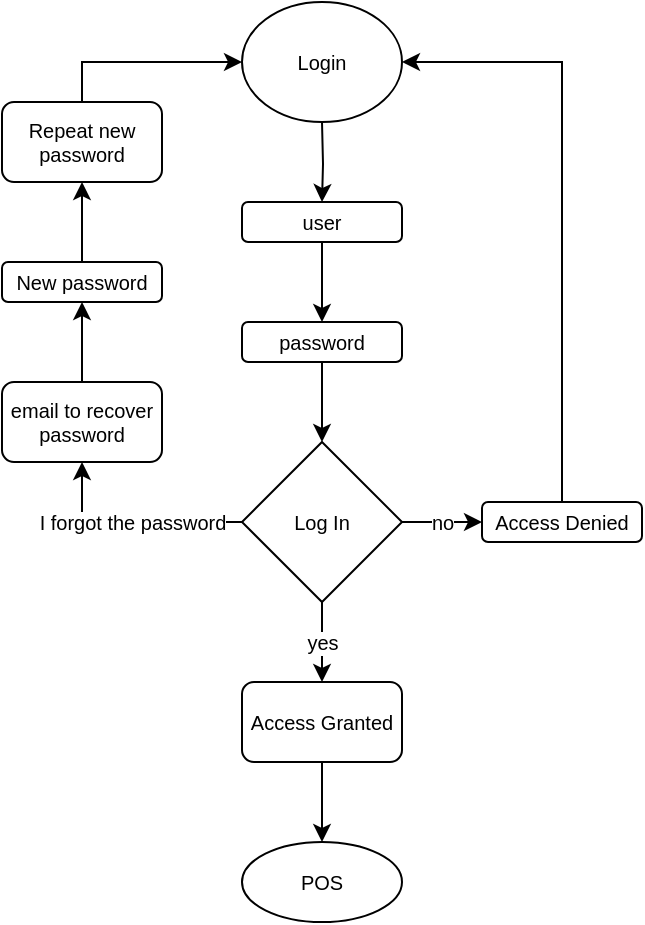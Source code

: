 <mxfile version="20.6.0" type="github">
  <diagram id="C5RBs43oDa-KdzZeNtuy" name="Page-1">
    <mxGraphModel dx="1483" dy="781" grid="1" gridSize="10" guides="1" tooltips="1" connect="1" arrows="1" fold="1" page="1" pageScale="1" pageWidth="827" pageHeight="1169" math="0" shadow="0">
      <root>
        <mxCell id="WIyWlLk6GJQsqaUBKTNV-0" />
        <mxCell id="WIyWlLk6GJQsqaUBKTNV-1" parent="WIyWlLk6GJQsqaUBKTNV-0" />
        <mxCell id="kBXaLkP5OSyUrR2uqj21-2" value="no" style="edgeStyle=orthogonalEdgeStyle;rounded=0;orthogonalLoop=1;jettySize=auto;html=1;fontSize=10;align=center;" edge="1" parent="WIyWlLk6GJQsqaUBKTNV-1" source="kBXaLkP5OSyUrR2uqj21-0" target="kBXaLkP5OSyUrR2uqj21-1">
          <mxGeometry relative="1" as="geometry" />
        </mxCell>
        <mxCell id="kBXaLkP5OSyUrR2uqj21-15" value="yes" style="edgeStyle=orthogonalEdgeStyle;rounded=0;orthogonalLoop=1;jettySize=auto;html=1;fontSize=10;align=center;" edge="1" parent="WIyWlLk6GJQsqaUBKTNV-1" source="kBXaLkP5OSyUrR2uqj21-0" target="kBXaLkP5OSyUrR2uqj21-14">
          <mxGeometry relative="1" as="geometry" />
        </mxCell>
        <mxCell id="kBXaLkP5OSyUrR2uqj21-19" value="I forgot the password" style="edgeStyle=orthogonalEdgeStyle;rounded=0;orthogonalLoop=1;jettySize=auto;html=1;fontSize=10;align=center;" edge="1" parent="WIyWlLk6GJQsqaUBKTNV-1" source="kBXaLkP5OSyUrR2uqj21-0" target="kBXaLkP5OSyUrR2uqj21-18">
          <mxGeometry relative="1" as="geometry">
            <Array as="points">
              <mxPoint x="294" y="300" />
            </Array>
          </mxGeometry>
        </mxCell>
        <mxCell id="kBXaLkP5OSyUrR2uqj21-0" value="Log In" style="rhombus;whiteSpace=wrap;html=1;fontSize=10;align=center;" vertex="1" parent="WIyWlLk6GJQsqaUBKTNV-1">
          <mxGeometry x="374" y="260" width="80" height="80" as="geometry" />
        </mxCell>
        <mxCell id="kBXaLkP5OSyUrR2uqj21-13" style="edgeStyle=orthogonalEdgeStyle;rounded=0;orthogonalLoop=1;jettySize=auto;html=1;entryX=1;entryY=0.5;entryDx=0;entryDy=0;exitX=0.5;exitY=0;exitDx=0;exitDy=0;fontSize=10;align=center;" edge="1" parent="WIyWlLk6GJQsqaUBKTNV-1" source="kBXaLkP5OSyUrR2uqj21-1">
          <mxGeometry relative="1" as="geometry">
            <mxPoint x="454.0" y="70" as="targetPoint" />
            <Array as="points">
              <mxPoint x="534" y="70" />
            </Array>
          </mxGeometry>
        </mxCell>
        <mxCell id="kBXaLkP5OSyUrR2uqj21-1" value="Access Denied" style="rounded=1;whiteSpace=wrap;html=1;fontSize=10;align=center;" vertex="1" parent="WIyWlLk6GJQsqaUBKTNV-1">
          <mxGeometry x="494" y="290" width="80" height="20" as="geometry" />
        </mxCell>
        <mxCell id="kBXaLkP5OSyUrR2uqj21-6" value="" style="edgeStyle=orthogonalEdgeStyle;rounded=0;orthogonalLoop=1;jettySize=auto;html=1;fontSize=10;align=center;" edge="1" parent="WIyWlLk6GJQsqaUBKTNV-1" target="kBXaLkP5OSyUrR2uqj21-5">
          <mxGeometry relative="1" as="geometry">
            <mxPoint x="414.0" y="100" as="sourcePoint" />
          </mxGeometry>
        </mxCell>
        <mxCell id="kBXaLkP5OSyUrR2uqj21-8" value="" style="edgeStyle=orthogonalEdgeStyle;rounded=0;orthogonalLoop=1;jettySize=auto;html=1;fontSize=10;align=center;" edge="1" parent="WIyWlLk6GJQsqaUBKTNV-1" source="kBXaLkP5OSyUrR2uqj21-5" target="kBXaLkP5OSyUrR2uqj21-7">
          <mxGeometry relative="1" as="geometry" />
        </mxCell>
        <mxCell id="kBXaLkP5OSyUrR2uqj21-5" value="user" style="rounded=1;whiteSpace=wrap;html=1;fontSize=10;align=center;" vertex="1" parent="WIyWlLk6GJQsqaUBKTNV-1">
          <mxGeometry x="374" y="140" width="80" height="20" as="geometry" />
        </mxCell>
        <mxCell id="kBXaLkP5OSyUrR2uqj21-10" value="" style="edgeStyle=orthogonalEdgeStyle;rounded=0;orthogonalLoop=1;jettySize=auto;html=1;fontSize=10;align=center;" edge="1" parent="WIyWlLk6GJQsqaUBKTNV-1" source="kBXaLkP5OSyUrR2uqj21-7" target="kBXaLkP5OSyUrR2uqj21-0">
          <mxGeometry relative="1" as="geometry" />
        </mxCell>
        <mxCell id="kBXaLkP5OSyUrR2uqj21-7" value="password" style="rounded=1;whiteSpace=wrap;html=1;fontSize=10;align=center;" vertex="1" parent="WIyWlLk6GJQsqaUBKTNV-1">
          <mxGeometry x="374" y="200" width="80" height="20" as="geometry" />
        </mxCell>
        <mxCell id="kBXaLkP5OSyUrR2uqj21-17" value="" style="edgeStyle=orthogonalEdgeStyle;rounded=0;orthogonalLoop=1;jettySize=auto;html=1;fontSize=10;align=center;" edge="1" parent="WIyWlLk6GJQsqaUBKTNV-1" source="kBXaLkP5OSyUrR2uqj21-14">
          <mxGeometry relative="1" as="geometry">
            <mxPoint x="414.0" y="460.0" as="targetPoint" />
          </mxGeometry>
        </mxCell>
        <mxCell id="kBXaLkP5OSyUrR2uqj21-14" value="Access Granted" style="rounded=1;whiteSpace=wrap;html=1;fontSize=10;align=center;" vertex="1" parent="WIyWlLk6GJQsqaUBKTNV-1">
          <mxGeometry x="374" y="380" width="80" height="40" as="geometry" />
        </mxCell>
        <mxCell id="kBXaLkP5OSyUrR2uqj21-22" value="" style="edgeStyle=orthogonalEdgeStyle;rounded=0;orthogonalLoop=1;jettySize=auto;html=1;fontSize=10;align=center;" edge="1" parent="WIyWlLk6GJQsqaUBKTNV-1" source="kBXaLkP5OSyUrR2uqj21-18" target="kBXaLkP5OSyUrR2uqj21-21">
          <mxGeometry relative="1" as="geometry" />
        </mxCell>
        <mxCell id="kBXaLkP5OSyUrR2uqj21-18" value="email to recover password" style="rounded=1;whiteSpace=wrap;html=1;fontSize=10;align=center;" vertex="1" parent="WIyWlLk6GJQsqaUBKTNV-1">
          <mxGeometry x="254" y="230" width="80" height="40" as="geometry" />
        </mxCell>
        <mxCell id="kBXaLkP5OSyUrR2uqj21-25" value="" style="edgeStyle=orthogonalEdgeStyle;rounded=0;orthogonalLoop=1;jettySize=auto;html=1;fontSize=10;align=center;" edge="1" parent="WIyWlLk6GJQsqaUBKTNV-1" source="kBXaLkP5OSyUrR2uqj21-21" target="kBXaLkP5OSyUrR2uqj21-24">
          <mxGeometry relative="1" as="geometry" />
        </mxCell>
        <mxCell id="kBXaLkP5OSyUrR2uqj21-21" value="New password" style="rounded=1;whiteSpace=wrap;html=1;fontSize=10;align=center;" vertex="1" parent="WIyWlLk6GJQsqaUBKTNV-1">
          <mxGeometry x="254" y="170" width="80" height="20" as="geometry" />
        </mxCell>
        <mxCell id="kBXaLkP5OSyUrR2uqj21-26" style="edgeStyle=orthogonalEdgeStyle;rounded=0;orthogonalLoop=1;jettySize=auto;html=1;entryX=0;entryY=0.5;entryDx=0;entryDy=0;fontSize=10;align=center;" edge="1" parent="WIyWlLk6GJQsqaUBKTNV-1" source="kBXaLkP5OSyUrR2uqj21-24">
          <mxGeometry relative="1" as="geometry">
            <mxPoint x="374.0" y="70" as="targetPoint" />
            <Array as="points">
              <mxPoint x="294" y="70" />
            </Array>
          </mxGeometry>
        </mxCell>
        <mxCell id="kBXaLkP5OSyUrR2uqj21-24" value="Repeat new password" style="rounded=1;whiteSpace=wrap;html=1;fontSize=10;align=center;" vertex="1" parent="WIyWlLk6GJQsqaUBKTNV-1">
          <mxGeometry x="254" y="90" width="80" height="40" as="geometry" />
        </mxCell>
        <mxCell id="kBXaLkP5OSyUrR2uqj21-28" value="Login" style="ellipse;whiteSpace=wrap;html=1;fontSize=10;align=center;" vertex="1" parent="WIyWlLk6GJQsqaUBKTNV-1">
          <mxGeometry x="374" y="40" width="80" height="60" as="geometry" />
        </mxCell>
        <mxCell id="kBXaLkP5OSyUrR2uqj21-31" value="POS" style="ellipse;whiteSpace=wrap;html=1;fontSize=10;align=center;" vertex="1" parent="WIyWlLk6GJQsqaUBKTNV-1">
          <mxGeometry x="374" y="460" width="80" height="40" as="geometry" />
        </mxCell>
      </root>
    </mxGraphModel>
  </diagram>
</mxfile>
